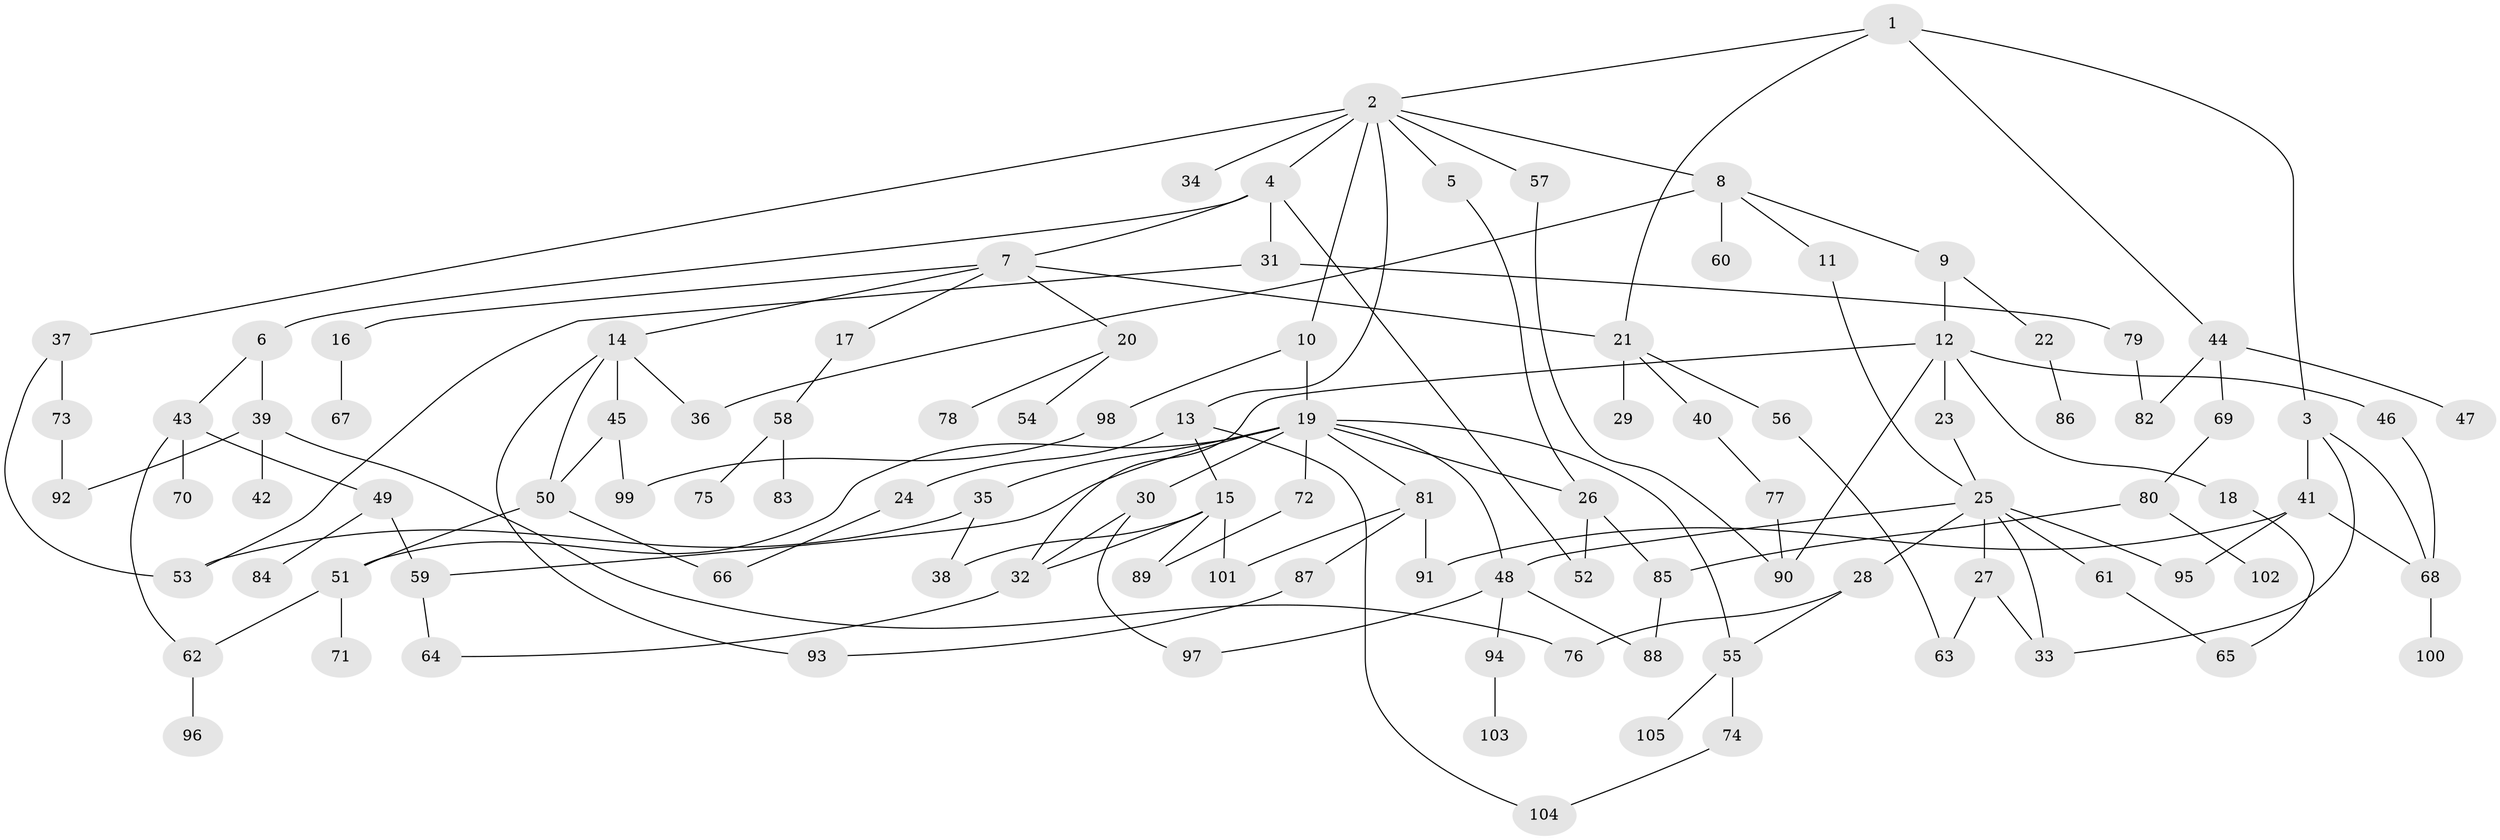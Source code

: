 // coarse degree distribution, {4: 0.13333333333333333, 8: 0.02666666666666667, 5: 0.06666666666666667, 2: 0.29333333333333333, 3: 0.29333333333333333, 6: 0.02666666666666667, 10: 0.013333333333333334, 1: 0.14666666666666667}
// Generated by graph-tools (version 1.1) at 2025/48/03/04/25 22:48:59]
// undirected, 105 vertices, 143 edges
graph export_dot {
  node [color=gray90,style=filled];
  1;
  2;
  3;
  4;
  5;
  6;
  7;
  8;
  9;
  10;
  11;
  12;
  13;
  14;
  15;
  16;
  17;
  18;
  19;
  20;
  21;
  22;
  23;
  24;
  25;
  26;
  27;
  28;
  29;
  30;
  31;
  32;
  33;
  34;
  35;
  36;
  37;
  38;
  39;
  40;
  41;
  42;
  43;
  44;
  45;
  46;
  47;
  48;
  49;
  50;
  51;
  52;
  53;
  54;
  55;
  56;
  57;
  58;
  59;
  60;
  61;
  62;
  63;
  64;
  65;
  66;
  67;
  68;
  69;
  70;
  71;
  72;
  73;
  74;
  75;
  76;
  77;
  78;
  79;
  80;
  81;
  82;
  83;
  84;
  85;
  86;
  87;
  88;
  89;
  90;
  91;
  92;
  93;
  94;
  95;
  96;
  97;
  98;
  99;
  100;
  101;
  102;
  103;
  104;
  105;
  1 -- 2;
  1 -- 3;
  1 -- 21;
  1 -- 44;
  2 -- 4;
  2 -- 5;
  2 -- 8;
  2 -- 10;
  2 -- 13;
  2 -- 34;
  2 -- 37;
  2 -- 57;
  3 -- 41;
  3 -- 68;
  3 -- 33;
  4 -- 6;
  4 -- 7;
  4 -- 31;
  4 -- 52;
  5 -- 26;
  6 -- 39;
  6 -- 43;
  7 -- 14;
  7 -- 16;
  7 -- 17;
  7 -- 20;
  7 -- 21;
  8 -- 9;
  8 -- 11;
  8 -- 60;
  8 -- 36;
  9 -- 12;
  9 -- 22;
  10 -- 19;
  10 -- 98;
  11 -- 25;
  12 -- 18;
  12 -- 23;
  12 -- 46;
  12 -- 32;
  12 -- 90;
  13 -- 15;
  13 -- 24;
  13 -- 104;
  14 -- 36;
  14 -- 45;
  14 -- 93;
  14 -- 50;
  15 -- 89;
  15 -- 101;
  15 -- 32;
  15 -- 38;
  16 -- 67;
  17 -- 58;
  18 -- 65;
  19 -- 26;
  19 -- 30;
  19 -- 35;
  19 -- 48;
  19 -- 55;
  19 -- 59;
  19 -- 72;
  19 -- 81;
  19 -- 51;
  20 -- 54;
  20 -- 78;
  21 -- 29;
  21 -- 40;
  21 -- 56;
  22 -- 86;
  23 -- 25;
  24 -- 66;
  25 -- 27;
  25 -- 28;
  25 -- 33;
  25 -- 61;
  25 -- 95;
  25 -- 48;
  26 -- 85;
  26 -- 52;
  27 -- 63;
  27 -- 33;
  28 -- 76;
  28 -- 55;
  30 -- 32;
  30 -- 97;
  31 -- 79;
  31 -- 53;
  32 -- 64;
  35 -- 38;
  35 -- 53;
  37 -- 53;
  37 -- 73;
  39 -- 42;
  39 -- 92;
  39 -- 76;
  40 -- 77;
  41 -- 68;
  41 -- 95;
  41 -- 91;
  43 -- 49;
  43 -- 62;
  43 -- 70;
  44 -- 47;
  44 -- 69;
  44 -- 82;
  45 -- 50;
  45 -- 99;
  46 -- 68;
  48 -- 94;
  48 -- 88;
  48 -- 97;
  49 -- 84;
  49 -- 59;
  50 -- 51;
  50 -- 66;
  51 -- 71;
  51 -- 62;
  55 -- 74;
  55 -- 105;
  56 -- 63;
  57 -- 90;
  58 -- 75;
  58 -- 83;
  59 -- 64;
  61 -- 65;
  62 -- 96;
  68 -- 100;
  69 -- 80;
  72 -- 89;
  73 -- 92;
  74 -- 104;
  77 -- 90;
  79 -- 82;
  80 -- 102;
  80 -- 85;
  81 -- 87;
  81 -- 91;
  81 -- 101;
  85 -- 88;
  87 -- 93;
  94 -- 103;
  98 -- 99;
}
